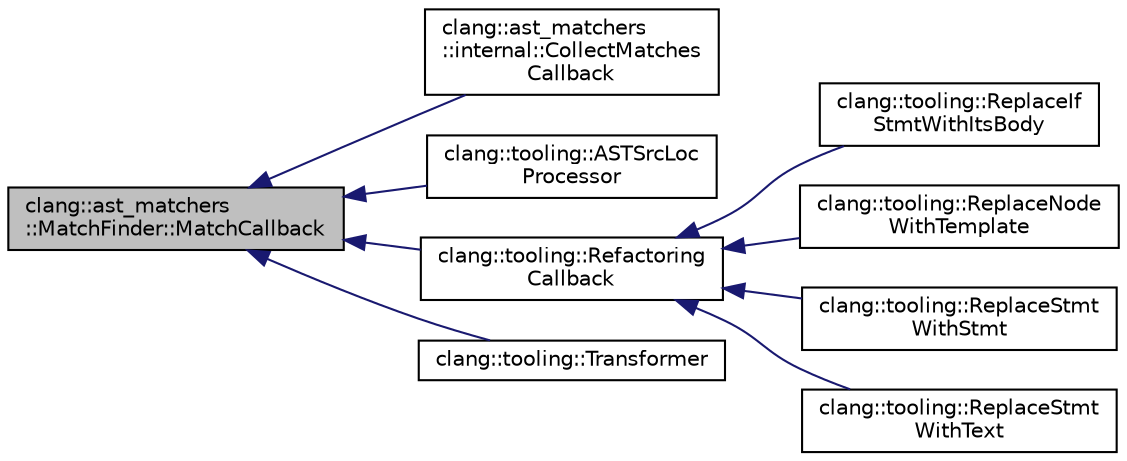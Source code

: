 digraph "clang::ast_matchers::MatchFinder::MatchCallback"
{
 // LATEX_PDF_SIZE
  bgcolor="transparent";
  edge [fontname="Helvetica",fontsize="10",labelfontname="Helvetica",labelfontsize="10"];
  node [fontname="Helvetica",fontsize="10",shape=record];
  rankdir="LR";
  Node1 [label="clang::ast_matchers\l::MatchFinder::MatchCallback",height=0.2,width=0.4,color="black", fillcolor="grey75", style="filled", fontcolor="black",tooltip="Called when the Match registered for it was successfully found in the AST."];
  Node1 -> Node2 [dir="back",color="midnightblue",fontsize="10",style="solid",fontname="Helvetica"];
  Node2 [label="clang::ast_matchers\l::internal::CollectMatches\lCallback",height=0.2,width=0.4,color="black",URL="$classclang_1_1ast__matchers_1_1internal_1_1CollectMatchesCallback.html",tooltip=" "];
  Node1 -> Node3 [dir="back",color="midnightblue",fontsize="10",style="solid",fontname="Helvetica"];
  Node3 [label="clang::tooling::ASTSrcLoc\lProcessor",height=0.2,width=0.4,color="black",URL="$classclang_1_1tooling_1_1ASTSrcLocProcessor.html",tooltip=" "];
  Node1 -> Node4 [dir="back",color="midnightblue",fontsize="10",style="solid",fontname="Helvetica"];
  Node4 [label="clang::tooling::Refactoring\lCallback",height=0.2,width=0.4,color="black",URL="$classclang_1_1tooling_1_1RefactoringCallback.html",tooltip="Base class for RefactoringCallbacks."];
  Node4 -> Node5 [dir="back",color="midnightblue",fontsize="10",style="solid",fontname="Helvetica"];
  Node5 [label="clang::tooling::ReplaceIf\lStmtWithItsBody",height=0.2,width=0.4,color="black",URL="$classclang_1_1tooling_1_1ReplaceIfStmtWithItsBody.html",tooltip="Replace an if-statement bound to Id with the outdented text of its body, choosing the consequent or t..."];
  Node4 -> Node6 [dir="back",color="midnightblue",fontsize="10",style="solid",fontname="Helvetica"];
  Node6 [label="clang::tooling::ReplaceNode\lWithTemplate",height=0.2,width=0.4,color="black",URL="$classclang_1_1tooling_1_1ReplaceNodeWithTemplate.html",tooltip="Replace the text of an AST node bound to FromId with the result of evaluating the template in ToTempl..."];
  Node4 -> Node7 [dir="back",color="midnightblue",fontsize="10",style="solid",fontname="Helvetica"];
  Node7 [label="clang::tooling::ReplaceStmt\lWithStmt",height=0.2,width=0.4,color="black",URL="$classclang_1_1tooling_1_1ReplaceStmtWithStmt.html",tooltip="Replace the text of the statement bound to FromId with the text of the statement bound to ToId."];
  Node4 -> Node8 [dir="back",color="midnightblue",fontsize="10",style="solid",fontname="Helvetica"];
  Node8 [label="clang::tooling::ReplaceStmt\lWithText",height=0.2,width=0.4,color="black",URL="$classclang_1_1tooling_1_1ReplaceStmtWithText.html",tooltip="Replace the text of the statement bound to FromId with the text in ToText."];
  Node1 -> Node9 [dir="back",color="midnightblue",fontsize="10",style="solid",fontname="Helvetica"];
  Node9 [label="clang::tooling::Transformer",height=0.2,width=0.4,color="black",URL="$classclang_1_1tooling_1_1Transformer.html",tooltip="Handles the matcher and callback registration for a single RewriteRule, as defined by the arguments o..."];
}
